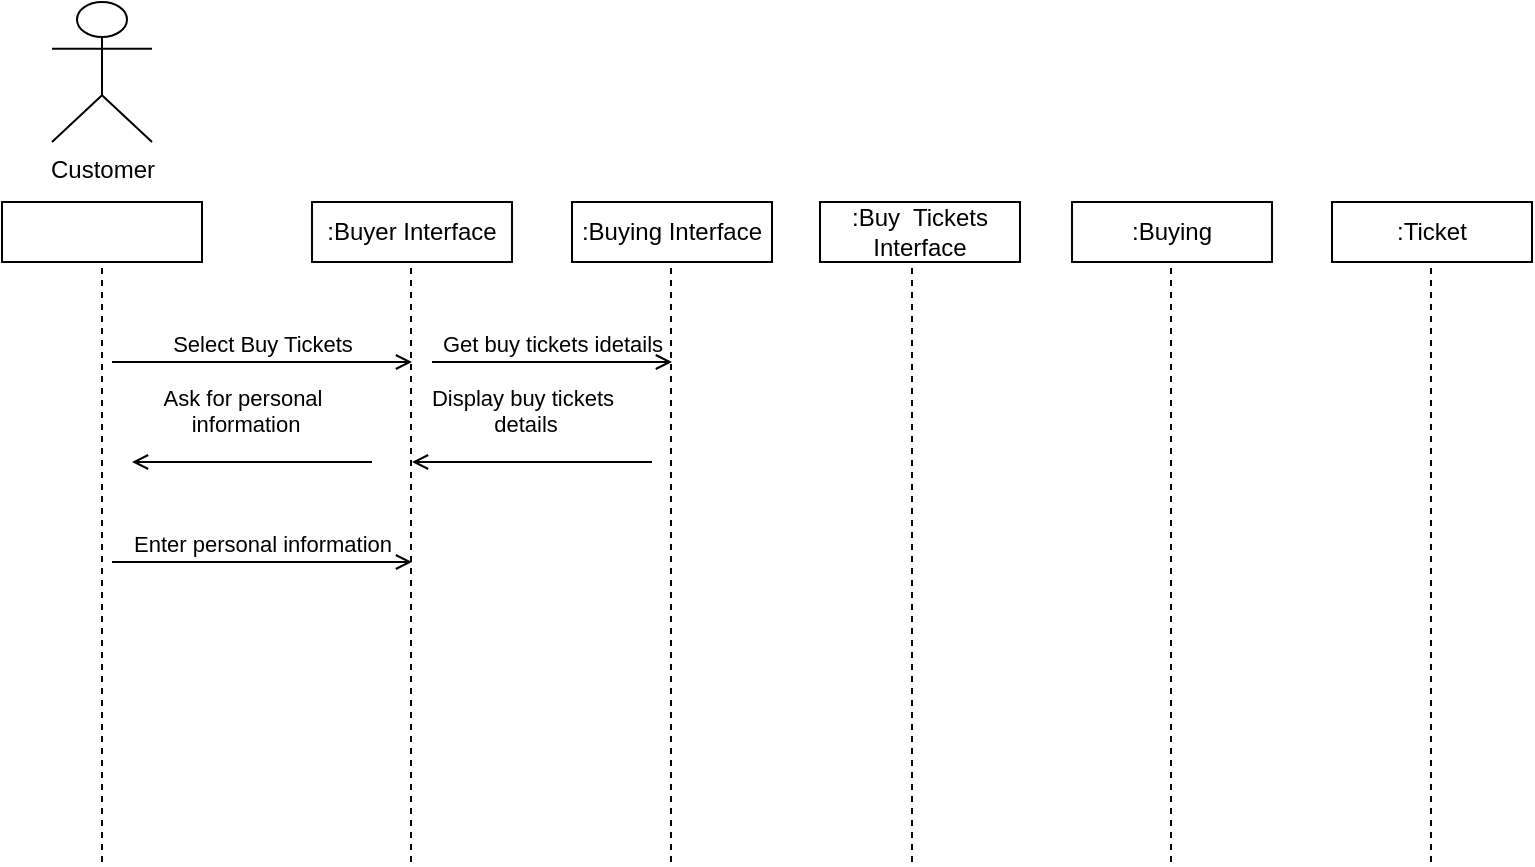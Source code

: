<mxfile version="22.0.4" type="github">
  <diagram name="Page-1" id="aLFsTQw2bEs_TtQEnnE1">
    <mxGraphModel dx="880" dy="446" grid="1" gridSize="10" guides="1" tooltips="1" connect="1" arrows="1" fold="1" page="1" pageScale="1" pageWidth="827" pageHeight="1169" math="0" shadow="0">
      <root>
        <mxCell id="0" />
        <mxCell id="1" parent="0" />
        <mxCell id="Cj2O87Uv7i_2hNzbeD16-1" value="Customer&lt;br&gt;" style="shape=umlActor;verticalLabelPosition=bottom;verticalAlign=top;html=1;outlineConnect=0;" vertex="1" parent="1">
          <mxGeometry x="30" y="40" width="50" height="70" as="geometry" />
        </mxCell>
        <mxCell id="Cj2O87Uv7i_2hNzbeD16-2" value="" style="rounded=0;whiteSpace=wrap;html=1;" vertex="1" parent="1">
          <mxGeometry x="5" y="140" width="100" height="30" as="geometry" />
        </mxCell>
        <mxCell id="Cj2O87Uv7i_2hNzbeD16-4" value=":Buyer Interface" style="rounded=0;whiteSpace=wrap;html=1;" vertex="1" parent="1">
          <mxGeometry x="160" y="140" width="100" height="30" as="geometry" />
        </mxCell>
        <mxCell id="Cj2O87Uv7i_2hNzbeD16-5" value=":Buying Interface" style="rounded=0;whiteSpace=wrap;html=1;" vertex="1" parent="1">
          <mxGeometry x="290" y="140" width="100" height="30" as="geometry" />
        </mxCell>
        <mxCell id="Cj2O87Uv7i_2hNzbeD16-6" value=":Buy&amp;nbsp; Tickets Interface" style="rounded=0;whiteSpace=wrap;html=1;" vertex="1" parent="1">
          <mxGeometry x="414" y="140" width="100" height="30" as="geometry" />
        </mxCell>
        <mxCell id="Cj2O87Uv7i_2hNzbeD16-7" value=":Buying" style="rounded=0;whiteSpace=wrap;html=1;" vertex="1" parent="1">
          <mxGeometry x="540" y="140" width="100" height="30" as="geometry" />
        </mxCell>
        <mxCell id="Cj2O87Uv7i_2hNzbeD16-8" value=":Ticket" style="rounded=0;whiteSpace=wrap;html=1;" vertex="1" parent="1">
          <mxGeometry x="670" y="140" width="100" height="30" as="geometry" />
        </mxCell>
        <mxCell id="Cj2O87Uv7i_2hNzbeD16-9" value="" style="endArrow=none;dashed=1;html=1;rounded=0;entryX=0.5;entryY=1;entryDx=0;entryDy=0;" edge="1" parent="1" target="Cj2O87Uv7i_2hNzbeD16-2">
          <mxGeometry width="50" height="50" relative="1" as="geometry">
            <mxPoint x="55" y="470" as="sourcePoint" />
            <mxPoint x="440" y="310" as="targetPoint" />
          </mxGeometry>
        </mxCell>
        <mxCell id="Cj2O87Uv7i_2hNzbeD16-10" value="" style="endArrow=none;dashed=1;html=1;rounded=0;entryX=0.5;entryY=1;entryDx=0;entryDy=0;" edge="1" parent="1">
          <mxGeometry width="50" height="50" relative="1" as="geometry">
            <mxPoint x="209.5" y="470" as="sourcePoint" />
            <mxPoint x="209.5" y="170" as="targetPoint" />
          </mxGeometry>
        </mxCell>
        <mxCell id="Cj2O87Uv7i_2hNzbeD16-11" value="" style="endArrow=none;dashed=1;html=1;rounded=0;entryX=0.5;entryY=1;entryDx=0;entryDy=0;" edge="1" parent="1">
          <mxGeometry width="50" height="50" relative="1" as="geometry">
            <mxPoint x="339.5" y="470" as="sourcePoint" />
            <mxPoint x="339.5" y="170" as="targetPoint" />
          </mxGeometry>
        </mxCell>
        <mxCell id="Cj2O87Uv7i_2hNzbeD16-12" value="" style="endArrow=none;dashed=1;html=1;rounded=0;entryX=0.5;entryY=1;entryDx=0;entryDy=0;" edge="1" parent="1">
          <mxGeometry width="50" height="50" relative="1" as="geometry">
            <mxPoint x="460" y="470" as="sourcePoint" />
            <mxPoint x="460" y="170" as="targetPoint" />
          </mxGeometry>
        </mxCell>
        <mxCell id="Cj2O87Uv7i_2hNzbeD16-13" value="" style="endArrow=none;dashed=1;html=1;rounded=0;entryX=0.5;entryY=1;entryDx=0;entryDy=0;" edge="1" parent="1">
          <mxGeometry width="50" height="50" relative="1" as="geometry">
            <mxPoint x="589.5" y="470" as="sourcePoint" />
            <mxPoint x="589.5" y="170" as="targetPoint" />
          </mxGeometry>
        </mxCell>
        <mxCell id="Cj2O87Uv7i_2hNzbeD16-14" value="" style="endArrow=none;dashed=1;html=1;rounded=0;entryX=0.5;entryY=1;entryDx=0;entryDy=0;" edge="1" parent="1">
          <mxGeometry width="50" height="50" relative="1" as="geometry">
            <mxPoint x="719.5" y="470" as="sourcePoint" />
            <mxPoint x="719.5" y="170" as="targetPoint" />
          </mxGeometry>
        </mxCell>
        <mxCell id="Cj2O87Uv7i_2hNzbeD16-16" value="Select Buy Tickets" style="html=1;verticalAlign=bottom;labelBackgroundColor=none;endArrow=open;endFill=0;rounded=0;" edge="1" parent="1">
          <mxGeometry width="160" relative="1" as="geometry">
            <mxPoint x="60" y="220" as="sourcePoint" />
            <mxPoint x="210" y="220" as="targetPoint" />
          </mxGeometry>
        </mxCell>
        <mxCell id="Cj2O87Uv7i_2hNzbeD16-17" value="Get buy tickets idetails" style="html=1;verticalAlign=bottom;labelBackgroundColor=none;endArrow=open;endFill=0;rounded=0;" edge="1" parent="1">
          <mxGeometry width="160" relative="1" as="geometry">
            <mxPoint x="220" y="220" as="sourcePoint" />
            <mxPoint x="340" y="220" as="targetPoint" />
          </mxGeometry>
        </mxCell>
        <mxCell id="Cj2O87Uv7i_2hNzbeD16-18" value="Display buy tickets&lt;br&gt;&amp;nbsp;details" style="html=1;verticalAlign=bottom;labelBackgroundColor=none;endArrow=open;endFill=0;rounded=0;" edge="1" parent="1">
          <mxGeometry x="0.091" y="-10" width="160" relative="1" as="geometry">
            <mxPoint x="330" y="270" as="sourcePoint" />
            <mxPoint x="210" y="270" as="targetPoint" />
            <mxPoint as="offset" />
          </mxGeometry>
        </mxCell>
        <mxCell id="Cj2O87Uv7i_2hNzbeD16-19" value="Ask for personal&lt;br&gt;&amp;nbsp;information" style="html=1;verticalAlign=bottom;labelBackgroundColor=none;endArrow=open;endFill=0;rounded=0;" edge="1" parent="1">
          <mxGeometry x="0.091" y="-10" width="160" relative="1" as="geometry">
            <mxPoint x="190" y="270" as="sourcePoint" />
            <mxPoint x="70" y="270" as="targetPoint" />
            <mxPoint as="offset" />
          </mxGeometry>
        </mxCell>
        <mxCell id="Cj2O87Uv7i_2hNzbeD16-20" value="Enter personal information" style="html=1;verticalAlign=bottom;labelBackgroundColor=none;endArrow=open;endFill=0;rounded=0;" edge="1" parent="1">
          <mxGeometry width="160" relative="1" as="geometry">
            <mxPoint x="60" y="320" as="sourcePoint" />
            <mxPoint x="210" y="320" as="targetPoint" />
          </mxGeometry>
        </mxCell>
      </root>
    </mxGraphModel>
  </diagram>
</mxfile>
